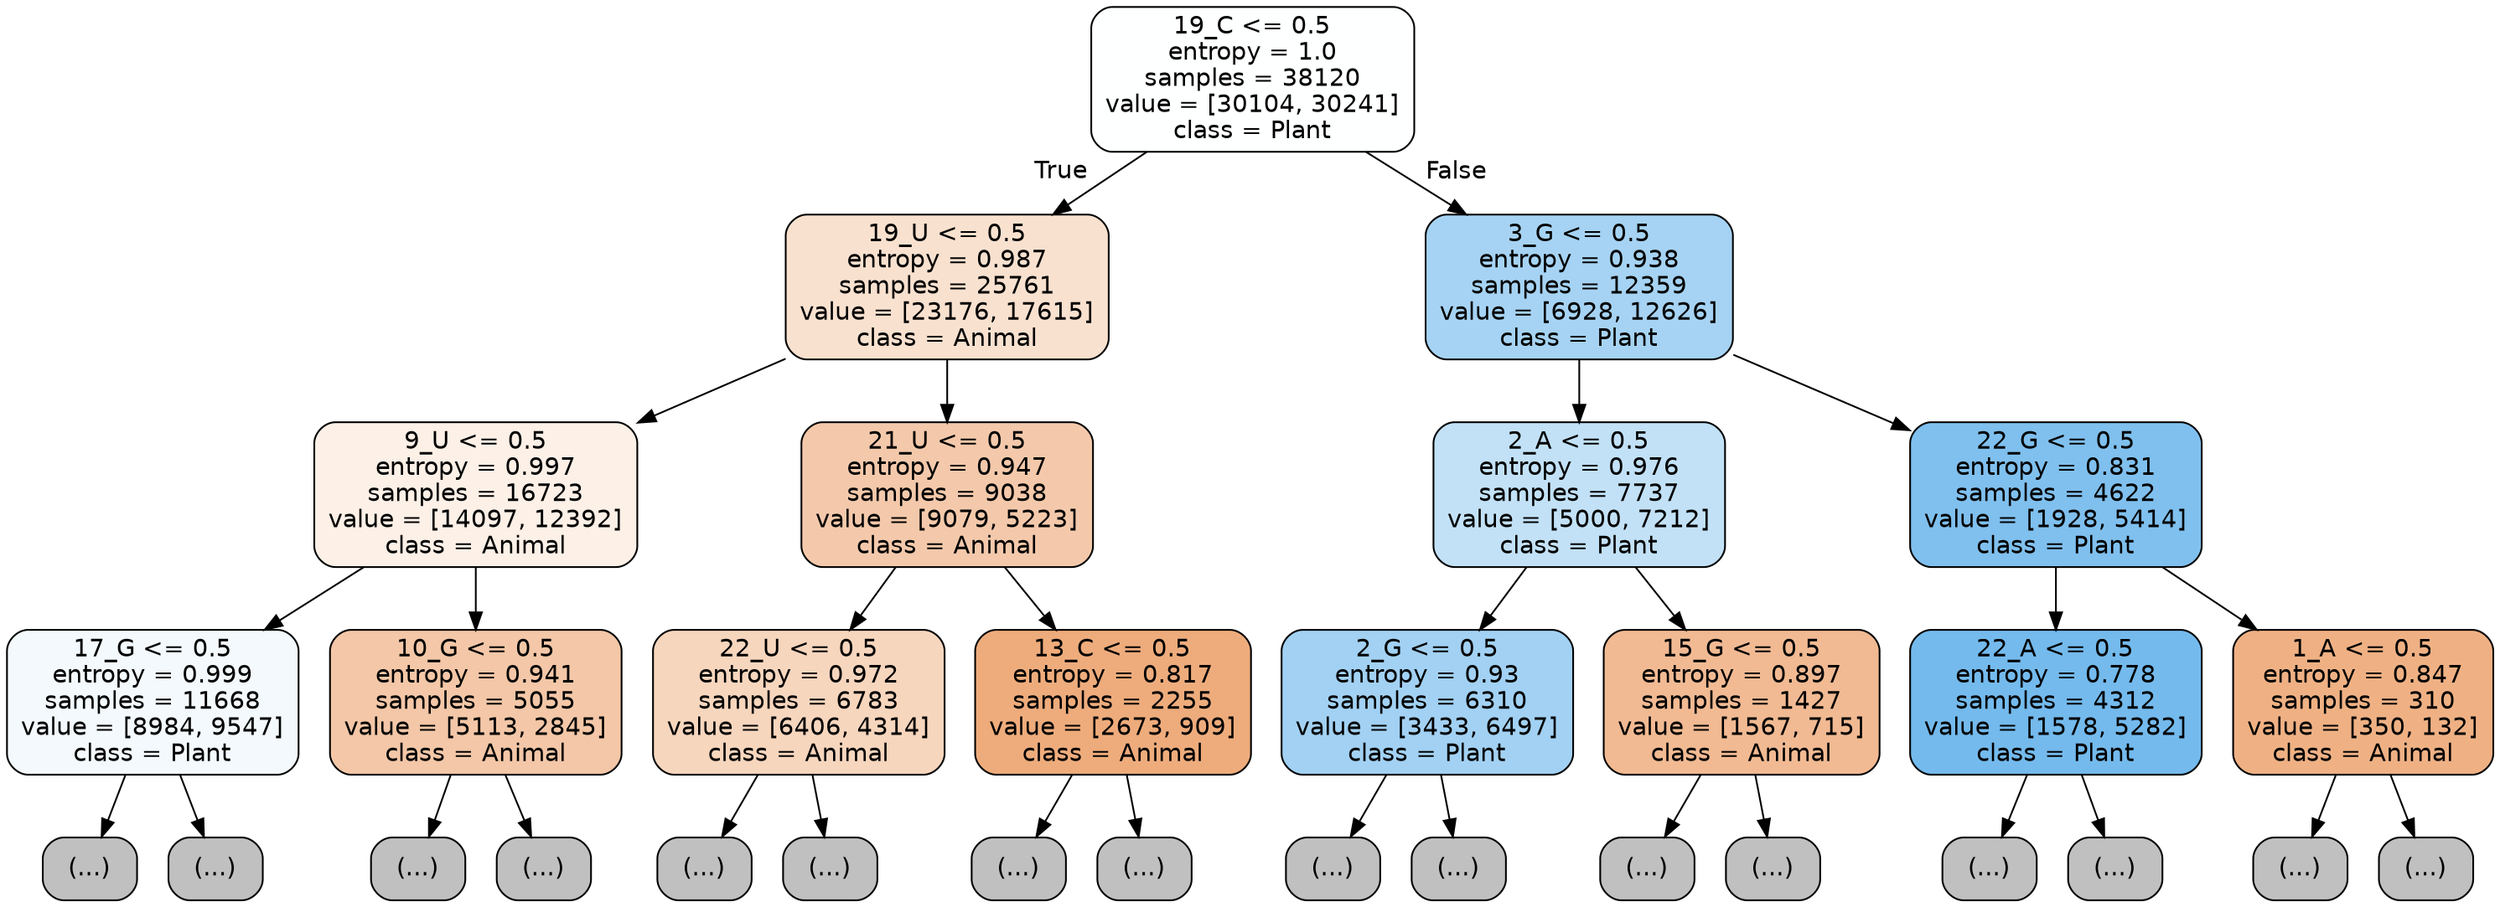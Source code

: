 digraph Tree {
node [shape=box, style="filled, rounded", color="black", fontname="helvetica"] ;
edge [fontname="helvetica"] ;
0 [label="19_C <= 0.5\nentropy = 1.0\nsamples = 38120\nvalue = [30104, 30241]\nclass = Plant", fillcolor="#feffff"] ;
1 [label="19_U <= 0.5\nentropy = 0.987\nsamples = 25761\nvalue = [23176, 17615]\nclass = Animal", fillcolor="#f9e1cf"] ;
0 -> 1 [labeldistance=2.5, labelangle=45, headlabel="True"] ;
2 [label="9_U <= 0.5\nentropy = 0.997\nsamples = 16723\nvalue = [14097, 12392]\nclass = Animal", fillcolor="#fcf0e7"] ;
1 -> 2 ;
3 [label="17_G <= 0.5\nentropy = 0.999\nsamples = 11668\nvalue = [8984, 9547]\nclass = Plant", fillcolor="#f3f9fd"] ;
2 -> 3 ;
4 [label="(...)", fillcolor="#C0C0C0"] ;
3 -> 4 ;
4417 [label="(...)", fillcolor="#C0C0C0"] ;
3 -> 4417 ;
5950 [label="10_G <= 0.5\nentropy = 0.941\nsamples = 5055\nvalue = [5113, 2845]\nclass = Animal", fillcolor="#f3c7a7"] ;
2 -> 5950 ;
5951 [label="(...)", fillcolor="#C0C0C0"] ;
5950 -> 5951 ;
7526 [label="(...)", fillcolor="#C0C0C0"] ;
5950 -> 7526 ;
8295 [label="21_U <= 0.5\nentropy = 0.947\nsamples = 9038\nvalue = [9079, 5223]\nclass = Animal", fillcolor="#f4c9ab"] ;
1 -> 8295 ;
8296 [label="22_U <= 0.5\nentropy = 0.972\nsamples = 6783\nvalue = [6406, 4314]\nclass = Animal", fillcolor="#f7d6be"] ;
8295 -> 8296 ;
8297 [label="(...)", fillcolor="#C0C0C0"] ;
8296 -> 8297 ;
11344 [label="(...)", fillcolor="#C0C0C0"] ;
8296 -> 11344 ;
11727 [label="13_C <= 0.5\nentropy = 0.817\nsamples = 2255\nvalue = [2673, 909]\nclass = Animal", fillcolor="#eeac7c"] ;
8295 -> 11727 ;
11728 [label="(...)", fillcolor="#C0C0C0"] ;
11727 -> 11728 ;
12555 [label="(...)", fillcolor="#C0C0C0"] ;
11727 -> 12555 ;
12730 [label="3_G <= 0.5\nentropy = 0.938\nsamples = 12359\nvalue = [6928, 12626]\nclass = Plant", fillcolor="#a6d3f3"] ;
0 -> 12730 [labeldistance=2.5, labelangle=-45, headlabel="False"] ;
12731 [label="2_A <= 0.5\nentropy = 0.976\nsamples = 7737\nvalue = [5000, 7212]\nclass = Plant", fillcolor="#c2e1f7"] ;
12730 -> 12731 ;
12732 [label="2_G <= 0.5\nentropy = 0.93\nsamples = 6310\nvalue = [3433, 6497]\nclass = Plant", fillcolor="#a2d1f3"] ;
12731 -> 12732 ;
12733 [label="(...)", fillcolor="#C0C0C0"] ;
12732 -> 12733 ;
14196 [label="(...)", fillcolor="#C0C0C0"] ;
12732 -> 14196 ;
15045 [label="15_G <= 0.5\nentropy = 0.897\nsamples = 1427\nvalue = [1567, 715]\nclass = Animal", fillcolor="#f1ba93"] ;
12731 -> 15045 ;
15046 [label="(...)", fillcolor="#C0C0C0"] ;
15045 -> 15046 ;
15547 [label="(...)", fillcolor="#C0C0C0"] ;
15045 -> 15547 ;
15756 [label="22_G <= 0.5\nentropy = 0.831\nsamples = 4622\nvalue = [1928, 5414]\nclass = Plant", fillcolor="#80c0ee"] ;
12730 -> 15756 ;
15757 [label="22_A <= 0.5\nentropy = 0.778\nsamples = 4312\nvalue = [1578, 5282]\nclass = Plant", fillcolor="#74baed"] ;
15756 -> 15757 ;
15758 [label="(...)", fillcolor="#C0C0C0"] ;
15757 -> 15758 ;
16665 [label="(...)", fillcolor="#C0C0C0"] ;
15757 -> 16665 ;
16788 [label="1_A <= 0.5\nentropy = 0.847\nsamples = 310\nvalue = [350, 132]\nclass = Animal", fillcolor="#efb184"] ;
15756 -> 16788 ;
16789 [label="(...)", fillcolor="#C0C0C0"] ;
16788 -> 16789 ;
16902 [label="(...)", fillcolor="#C0C0C0"] ;
16788 -> 16902 ;
}